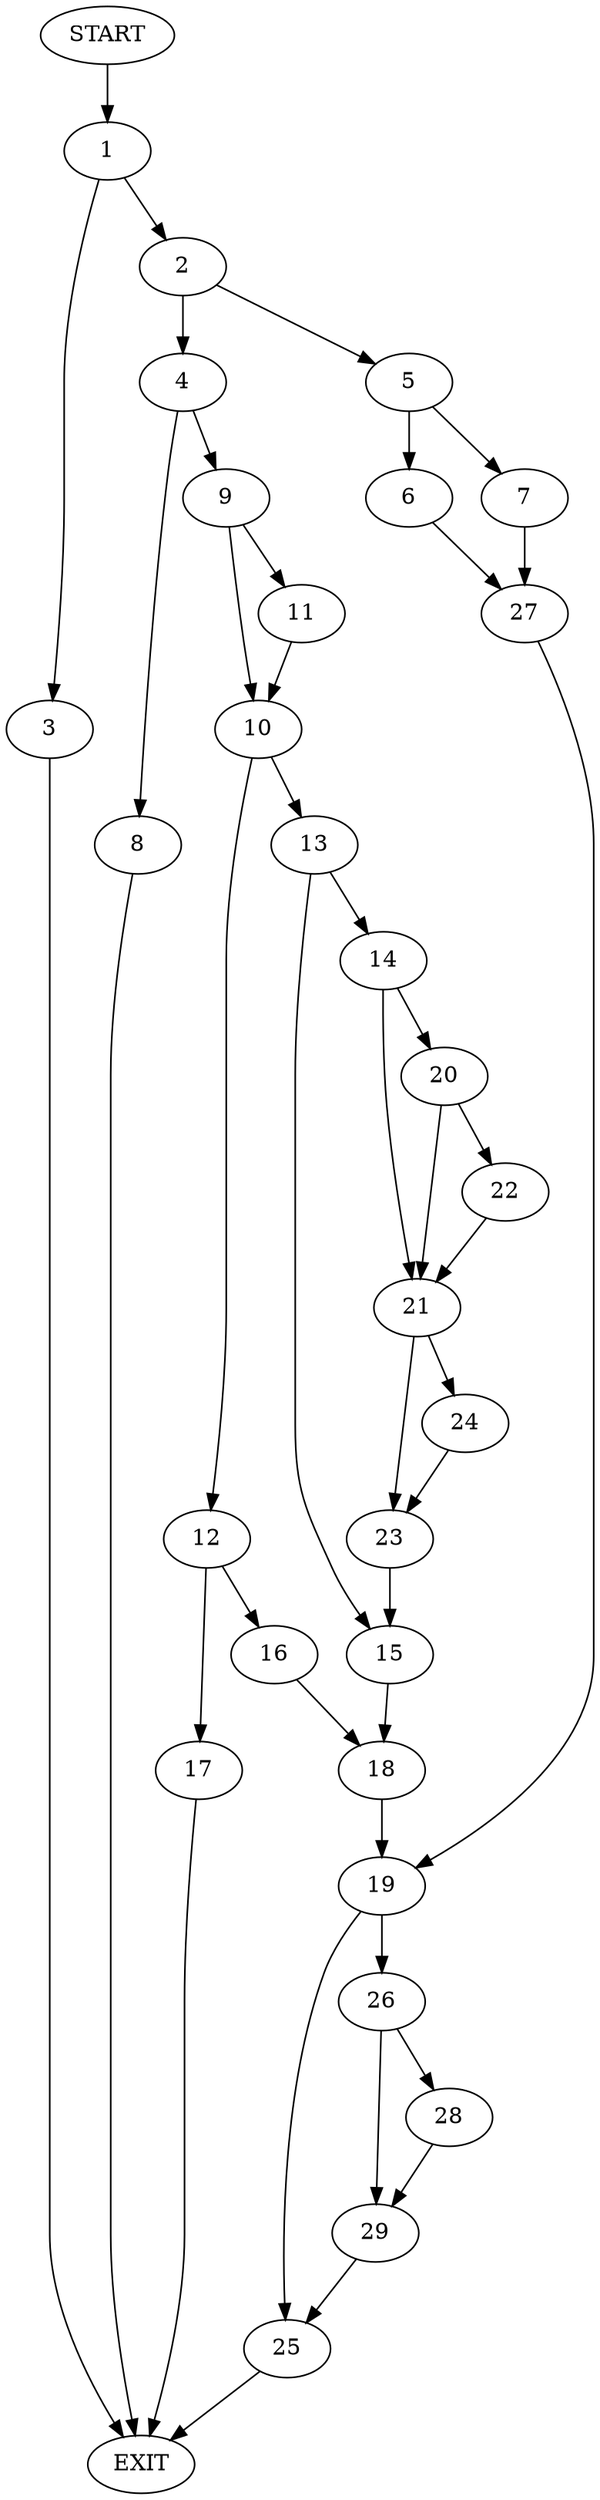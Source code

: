 digraph {
0 [label="START"]
30 [label="EXIT"]
0 -> 1
1 -> 2
1 -> 3
3 -> 30
2 -> 4
2 -> 5
5 -> 6
5 -> 7
4 -> 8
4 -> 9
9 -> 10
9 -> 11
8 -> 30
10 -> 12
10 -> 13
11 -> 10
13 -> 14
13 -> 15
12 -> 16
12 -> 17
16 -> 18
17 -> 30
18 -> 19
14 -> 20
14 -> 21
15 -> 18
20 -> 22
20 -> 21
21 -> 23
21 -> 24
22 -> 21
24 -> 23
23 -> 15
19 -> 25
19 -> 26
7 -> 27
6 -> 27
27 -> 19
26 -> 28
26 -> 29
25 -> 30
28 -> 29
29 -> 25
}
